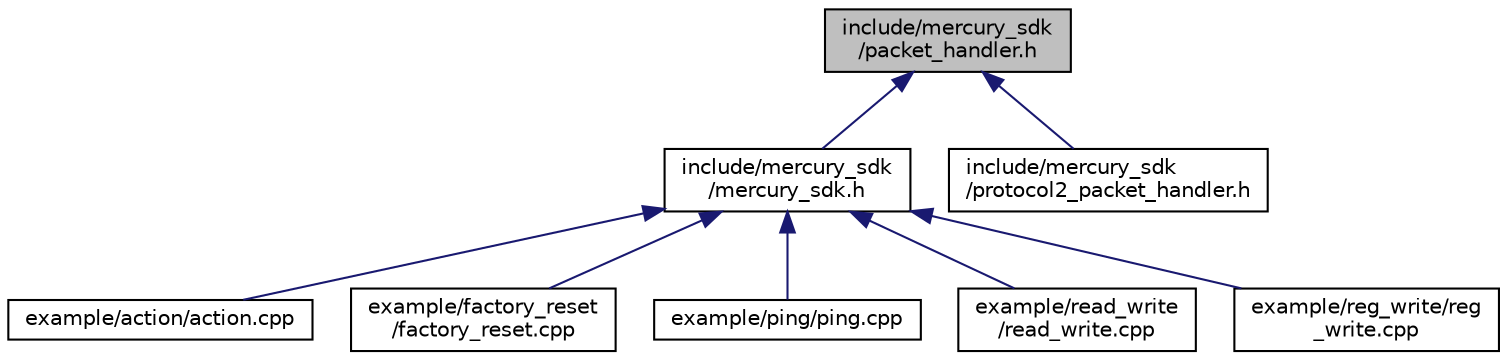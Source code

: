 digraph "include/mercury_sdk/packet_handler.h"
{
 // LATEX_PDF_SIZE
  edge [fontname="Helvetica",fontsize="10",labelfontname="Helvetica",labelfontsize="10"];
  node [fontname="Helvetica",fontsize="10",shape=record];
  Node1 [label="include/mercury_sdk\l/packet_handler.h",height=0.2,width=0.4,color="black", fillcolor="grey75", style="filled", fontcolor="black",tooltip=" "];
  Node1 -> Node2 [dir="back",color="midnightblue",fontsize="10",style="solid",fontname="Helvetica"];
  Node2 [label="include/mercury_sdk\l/mercury_sdk.h",height=0.2,width=0.4,color="black", fillcolor="white", style="filled",URL="$mercury__sdk_8h.html",tooltip=" "];
  Node2 -> Node3 [dir="back",color="midnightblue",fontsize="10",style="solid",fontname="Helvetica"];
  Node3 [label="example/action/action.cpp",height=0.2,width=0.4,color="black", fillcolor="white", style="filled",URL="$action_8cpp.html",tooltip=" "];
  Node2 -> Node4 [dir="back",color="midnightblue",fontsize="10",style="solid",fontname="Helvetica"];
  Node4 [label="example/factory_reset\l/factory_reset.cpp",height=0.2,width=0.4,color="black", fillcolor="white", style="filled",URL="$factory__reset_8cpp.html",tooltip=" "];
  Node2 -> Node5 [dir="back",color="midnightblue",fontsize="10",style="solid",fontname="Helvetica"];
  Node5 [label="example/ping/ping.cpp",height=0.2,width=0.4,color="black", fillcolor="white", style="filled",URL="$ping_8cpp.html",tooltip=" "];
  Node2 -> Node6 [dir="back",color="midnightblue",fontsize="10",style="solid",fontname="Helvetica"];
  Node6 [label="example/read_write\l/read_write.cpp",height=0.2,width=0.4,color="black", fillcolor="white", style="filled",URL="$read__write_8cpp.html",tooltip=" "];
  Node2 -> Node7 [dir="back",color="midnightblue",fontsize="10",style="solid",fontname="Helvetica"];
  Node7 [label="example/reg_write/reg\l_write.cpp",height=0.2,width=0.4,color="black", fillcolor="white", style="filled",URL="$reg__write_8cpp.html",tooltip=" "];
  Node1 -> Node8 [dir="back",color="midnightblue",fontsize="10",style="solid",fontname="Helvetica"];
  Node8 [label="include/mercury_sdk\l/protocol2_packet_handler.h",height=0.2,width=0.4,color="black", fillcolor="white", style="filled",URL="$protocol2__packet__handler_8h.html",tooltip=" "];
}
